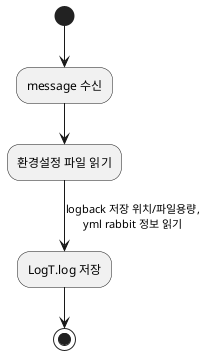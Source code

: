 /'초안'/
@startuml
(*) --> message 수신
--> "환경설정 파일 읽기"
/'수신된 메시지 유무 확인. 없으면 시작으로 이동'/
--> [logback 저장 위치/파일용량,\nyml rabbit 정보 읽기] "LogT.log 저장"
/'안될 경우'/
--> (*)
@enduml

/'초안2'/
'@startuml
'start
'if (메시지 수신) then (yes)
'    :Queue에서 메시지 수신;
'    if (@RabbitListener 수신) then (yes)
'        :@RabbitListener를 통해 메시지 수신;
'        if (로그 저장) then (yes)
'            :LogT.log 파일에 로그 저장;
'        else (no)
'            stop
'        endif
'    else (no)
'        stop
'    endif
'else (no)
'    stop
'endif
'stop
'
'@enduml


/'초안3'/
'@startuml
'start
'if (메시지 수신 성공?) then (yes)
'    :Queue에서 메시지 수신;
'    if (@RabbitListener 수신 성공?) then (yes)
'        :@RabbitListener를 통해 메시지 수신;
'        if (로그 저장 성공?) then (yes)
'            :LogT.log 파일에 로그 저장;
'        else (로그 저장 실패)
'            :로그 저장 실패 메시지 전송;
'        endif
'    else (RabbitListener 실패)
'        :RabbitListener 실패 메시지 전송;
'    endif
'else (메시지 수신 실패)
'    :메시지 수신 실패 메시지 전송;
'endif
'stop
'@enduml


/'retry 추가'/
'@startuml
'start
'if (메시지 수신) then (yes)
'    :Queue에서 메시지 수신;
'    if (@RabbitListener 수신) then (yes)
'        :@RabbitListener를 통해 메시지 수신;
'        if (로그 저장) then (yes)
'            :LogT.log 파일에 로그 저장;
'        else (no)
'            :로컬 저장소에 로그 저장;
'        endif
'    else (no)
'        :RabbitListener 실패 메시지 전송;
'    endif
'else (no)
'    if (재시도 횟수 초과) then (yes)
'        :재시도 횟수 초과 메시지 전송;
'    else (no)
'        :재시도 횟수 증가;
'        :재시도 시간 간격 설정;
'        :메시지 재시도;
'        if (재시도) then (yes)
'            :성공 메시지 전송;
'        endif
'    endif
'endif
'stop
'@enduml


/'retry 5회 설정 ver'/
'@startuml
'start
'if (메시지 수신) then (yes)
'    :Queue에서 메시지 수신;
'    if (@RabbitListener 수신) then (yes)
'        :@RabbitListener를 통해 메시지 수신;
'        if (로그 저장) then (yes)
'            :LogT.log 파일에 로그 저장;
'        else (no)
'            :로컬 저장소에 로그 저장;
'        endif
'    else (no)
'        :RabbitListener 실패 메시지 전송;
'    endif
'else (no)
'    if (재시도 횟수 초과) then (yes)
'        :재시도 횟수 초과 메시지 전송;
'    else (no)
'        :재시도 횟수 증가;
'        :재시도 시간 간격 설정;
'        :메시지 재시도;
'        if (재시도 성공) then (yes)
'            :성공 메시지 전송;
'        endif
'    endif
'endif
'stop
'@enduml


/'loop 작성 버전'/
'@startuml
'start
'repeat :Queue에서 메시지 수신;
'    if (@RabbitListener 수신) then (yes)
'        :@RabbitListener를 통해 메시지 수신;
'        if (로그 저장) then (yes)
'            :LogT.log 파일에 로그 저장;
'        else (no)
'            :로컬 저장소에 로그 저장;
'        endif
'    else (no)
'        :RabbitListener 실패 메시지 전송;
'    endif
'repeat while (data available?)
'stop
'@enduml


/'일단 보고드릴 버전-다시다시'/
'@startuml
'start
':Queue에서 메시지 수신;
'if (@RabbitListener 수신) then (yes)
'    :@RabbitListener를 통해 메시지 수신;
'    if (로그 저장) then (yes)
'        :LogT.log 파일에 로그 저장;
'    else (no)
'        :로컬 저장소에 로그 저장;
'    endif
'else (no)
'    :RabbitListener 실패 메시지 전송;
'endif
'stop
'@enduml


@startuml
(*) --> rabbitmq 서버 연결을 위해 서버 정보 읽고
--> "특정 queue에 있는 메시지를 수신하기 위해 환경 설정 파일을 읽고"
--> "수신된 메시지가 있으면 LogT.log에 로그 저장하고"
--> "수신된 메시지가 없으면 대기상태"
--> "수신 처리가 완료 되었다고 rabbitmq 서버에 알리고 다음 메시지 기다림"
--> "repeat"
--> (*)
@enduml





